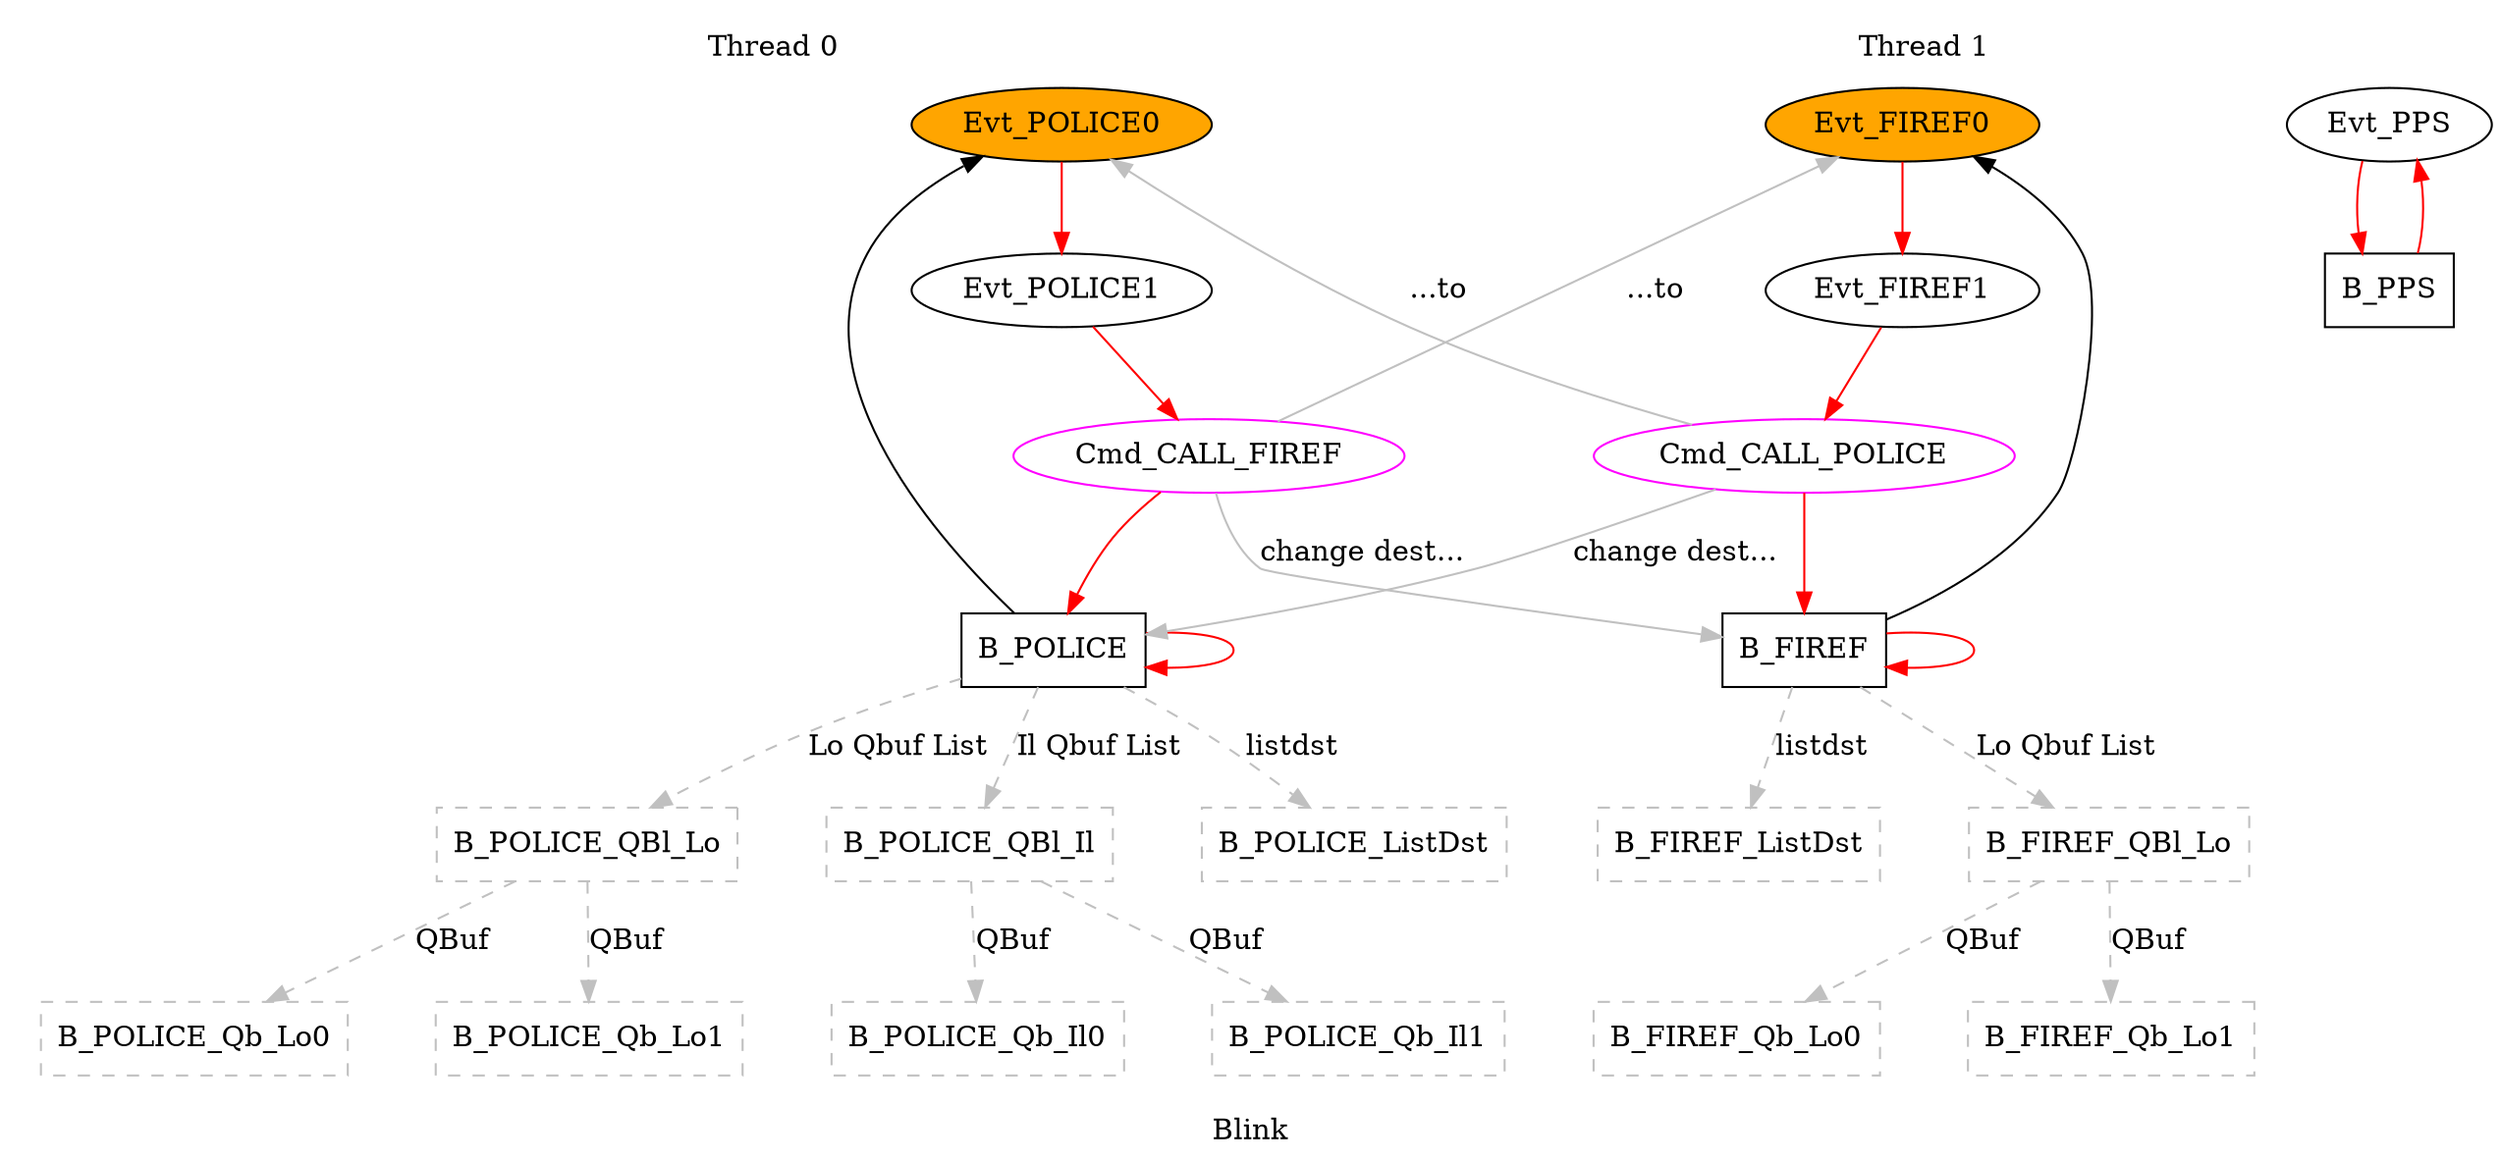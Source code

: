 digraph G {
name = "blink2";
graph [label="Blink", root="Evt_POLICE",  rankdir=TB, nodesep=0.6, mindist=0.6, ranksep=0.6, overlap=false]
node [type="TMsg", shape="rectangle",  style="filled", fillcolor="white", color="black", cpu=0]
edge [type="defdst", color="red"]

subgraph cluster_0 {
  color = "none";
Evt_POLICE0        [type="TMsg",                tOffs=0, id="0x0000000000000110", par="0x123", shape="oval", fillcolor="orange"];
Evt_POLICE1        [type="TMsg",                tOffs=500, id="0x0000000000000110", par="0x123", shape="oval"];
Cmd_CALL_FIREF   [shape="oval",             tOffs=300, type="Flow", color="magenta", tValid=0, qty=1];
B_POLICE          [type="Block",         tPeriod=2000000000];
Evt_POLICE0 -> Evt_POLICE1 -> Cmd_CALL_FIREF -> B_POLICE -> B_POLICE;
B_POLICE   -> Evt_POLICE0 [type="altdst", color="black"];

B_POLICE_ListDst [type="ListDst", color="grey", style=dashed, flags=0];
B_POLICE_QBl_Lo [type="QInfo", color="grey", style=dashed, flags=0];
B_POLICE_Qb_Lo0 [type="QBuf", color="grey", style=dashed, flags=0];
B_POLICE_Qb_Lo1 [type="QBuf", color="grey", style=dashed, flags=0];
B_POLICE->B_POLICE_QBl_Lo [type="priolo", color="grey", style=dashed, label="Lo Qbuf List"];
B_POLICE_QBl_Lo->B_POLICE_Qb_Lo0 [type="meta", color="grey", style=dashed, label="QBuf"];
B_POLICE_QBl_Lo->B_POLICE_Qb_Lo1 [type="meta", color="grey", style=dashed, label="QBuf"];

B_POLICE_QBl_Il [type="QInfo", color="grey", style=dashed, flags=0];
B_POLICE_Qb_Il0 [type="QBuf", color="grey", style=dashed, flags=0];
B_POLICE_Qb_Il1 [type="QBuf", color="grey", style=dashed, flags=0];
B_POLICE->B_POLICE_QBl_Il [type="prioIl", color="grey", style=dashed, label="Il Qbuf List"];
B_POLICE_QBl_Il->B_POLICE_Qb_Il0 [type="meta", color="grey", style=dashed, label="QBuf"];
B_POLICE_QBl_Il->B_POLICE_Qb_Il1 [type="meta", color="grey", style=dashed, label="QBuf"];


B_POLICE->B_POLICE_ListDst [type="listdst", color="grey", style=dashed, label="listdst"];


label = "Thread 0"
}

subgraph cluster_1 {
Evt_FIREF0         [type="TMsg",              tOffs=0, id="0x0000000000000112", par="0x0", shape="oval", fillcolor="orange"];
Evt_FIREF1         [type="TMsg",              tOffs=0, id="0x0000000000000112", par="0x0", shape="oval"];
Cmd_CALL_POLICE   [shape="oval",             tOffs=1000, type="Flow", color="magenta", tValid=0, qty=1];
B_FIREF           [type="Block",         tPeriod=4000000000];
Evt_FIREF0  -> Evt_FIREF1 -> Cmd_CALL_POLICE -> B_FIREF -> B_FIREF;
B_FIREF   -> Evt_FIREF0 [type="altdst", color="black"];
B_FIREF_ListDst [type="ListDst", color="grey", style=dashed, flags=0];
B_FIREF_QBl_Lo [type="QInfo", color="grey", style=dashed, flags=0];
B_FIREF_Qb_Lo0 [type="QBuf", color="grey", style=dashed, flags=0];
B_FIREF_Qb_Lo1 [type="QBuf", color="grey", style=dashed, flags=0];
B_FIREF->B_FIREF_QBl_Lo [type="priolo", color="grey", style=dashed, label="Lo Qbuf List"];
B_FIREF_QBl_Lo->B_FIREF_Qb_Lo0 [type="meta", color="grey", style=dashed, label="QBuf"];
B_FIREF_QBl_Lo->B_FIREF_Qb_Lo1 [type="meta", color="grey", style=dashed, label="QBuf"];
B_FIREF->B_FIREF_ListDst [type="listdst", color="grey", style=dashed, label="listdst"];
color = "none";
label = "Thread 1"
}

Cmd_CALL_POLICE  -> B_POLICE [type="target", color="grey", label="change dest..."];
Cmd_CALL_POLICE  -> Evt_POLICE0 [type="flowdst", color="grey", label="...to"];





Cmd_CALL_FIREF  -> B_FIREF [type="target", color="grey", label="change dest..."];
Cmd_CALL_FIREF  -> Evt_FIREF0 [type="flowdst", color="grey", label="...to"];


Evt_PPS             [type="TMsg",         tOffs=          0,   id="0x0000000000000001", par="0x123", shape="oval", cpu="1"];
B_PPS               [type="Block",      tPeriod=1000000000, cpu="1"];

Evt_PPS -> B_PPS  -> Evt_PPS;

}
